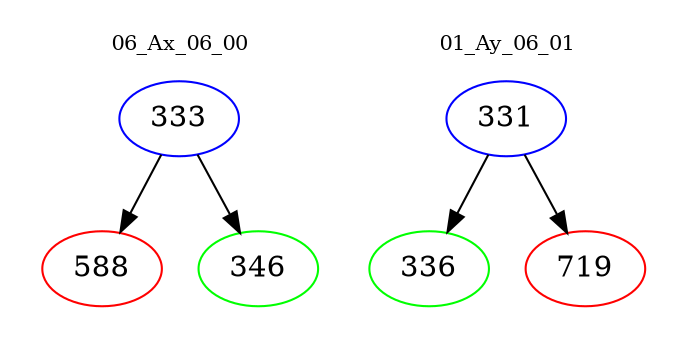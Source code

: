 digraph{
subgraph cluster_0 {
color = white
label = "06_Ax_06_00";
fontsize=10;
T0_333 [label="333", color="blue"]
T0_333 -> T0_588 [color="black"]
T0_588 [label="588", color="red"]
T0_333 -> T0_346 [color="black"]
T0_346 [label="346", color="green"]
}
subgraph cluster_1 {
color = white
label = "01_Ay_06_01";
fontsize=10;
T1_331 [label="331", color="blue"]
T1_331 -> T1_336 [color="black"]
T1_336 [label="336", color="green"]
T1_331 -> T1_719 [color="black"]
T1_719 [label="719", color="red"]
}
}

